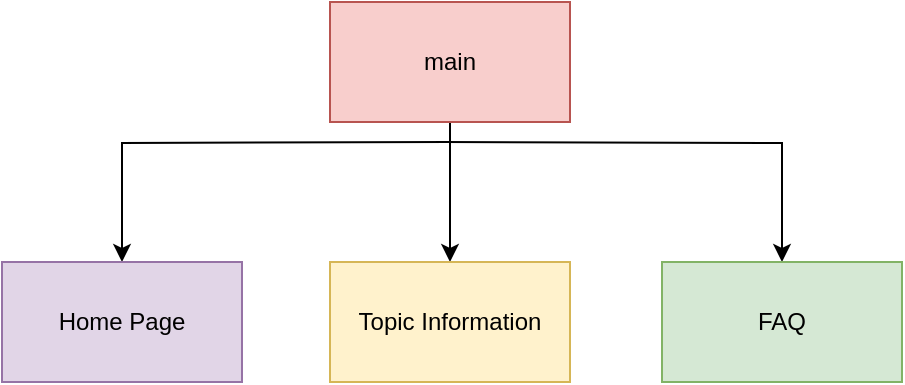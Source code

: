<mxfile version="27.0.5">
  <diagram name="Page-1" id="DKGQF3lA2xlxVLhEuUvd">
    <mxGraphModel dx="1426" dy="741" grid="1" gridSize="10" guides="1" tooltips="1" connect="1" arrows="1" fold="1" page="1" pageScale="1" pageWidth="827" pageHeight="1169" math="0" shadow="0">
      <root>
        <mxCell id="0" />
        <mxCell id="1" parent="0" />
        <mxCell id="SEfPwo4E_09w_-RePm4l-5" value="" style="edgeStyle=orthogonalEdgeStyle;rounded=0;orthogonalLoop=1;jettySize=auto;html=1;" edge="1" parent="1" source="SEfPwo4E_09w_-RePm4l-1" target="SEfPwo4E_09w_-RePm4l-3">
          <mxGeometry relative="1" as="geometry" />
        </mxCell>
        <mxCell id="SEfPwo4E_09w_-RePm4l-6" style="edgeStyle=orthogonalEdgeStyle;rounded=0;orthogonalLoop=1;jettySize=auto;html=1;" edge="1" parent="1" target="SEfPwo4E_09w_-RePm4l-2">
          <mxGeometry relative="1" as="geometry">
            <mxPoint x="414" y="220" as="sourcePoint" />
          </mxGeometry>
        </mxCell>
        <mxCell id="SEfPwo4E_09w_-RePm4l-7" style="edgeStyle=orthogonalEdgeStyle;rounded=0;orthogonalLoop=1;jettySize=auto;html=1;" edge="1" parent="1" target="SEfPwo4E_09w_-RePm4l-4">
          <mxGeometry relative="1" as="geometry">
            <mxPoint x="410" y="220" as="sourcePoint" />
          </mxGeometry>
        </mxCell>
        <mxCell id="SEfPwo4E_09w_-RePm4l-1" value="main" style="rounded=0;whiteSpace=wrap;html=1;fillColor=#f8cecc;strokeColor=#b85450;" vertex="1" parent="1">
          <mxGeometry x="354" y="150" width="120" height="60" as="geometry" />
        </mxCell>
        <mxCell id="SEfPwo4E_09w_-RePm4l-2" value="Home Page" style="rounded=0;whiteSpace=wrap;html=1;fillColor=#e1d5e7;strokeColor=#9673a6;" vertex="1" parent="1">
          <mxGeometry x="190" y="280" width="120" height="60" as="geometry" />
        </mxCell>
        <mxCell id="SEfPwo4E_09w_-RePm4l-3" value="&lt;br&gt;Topic Information&lt;div&gt;&lt;br/&gt;&lt;/div&gt;" style="rounded=0;whiteSpace=wrap;html=1;fillColor=#fff2cc;strokeColor=#d6b656;" vertex="1" parent="1">
          <mxGeometry x="354" y="280" width="120" height="60" as="geometry" />
        </mxCell>
        <mxCell id="SEfPwo4E_09w_-RePm4l-4" value="FAQ" style="rounded=0;whiteSpace=wrap;html=1;fillColor=#d5e8d4;strokeColor=#82b366;" vertex="1" parent="1">
          <mxGeometry x="520" y="280" width="120" height="60" as="geometry" />
        </mxCell>
      </root>
    </mxGraphModel>
  </diagram>
</mxfile>
